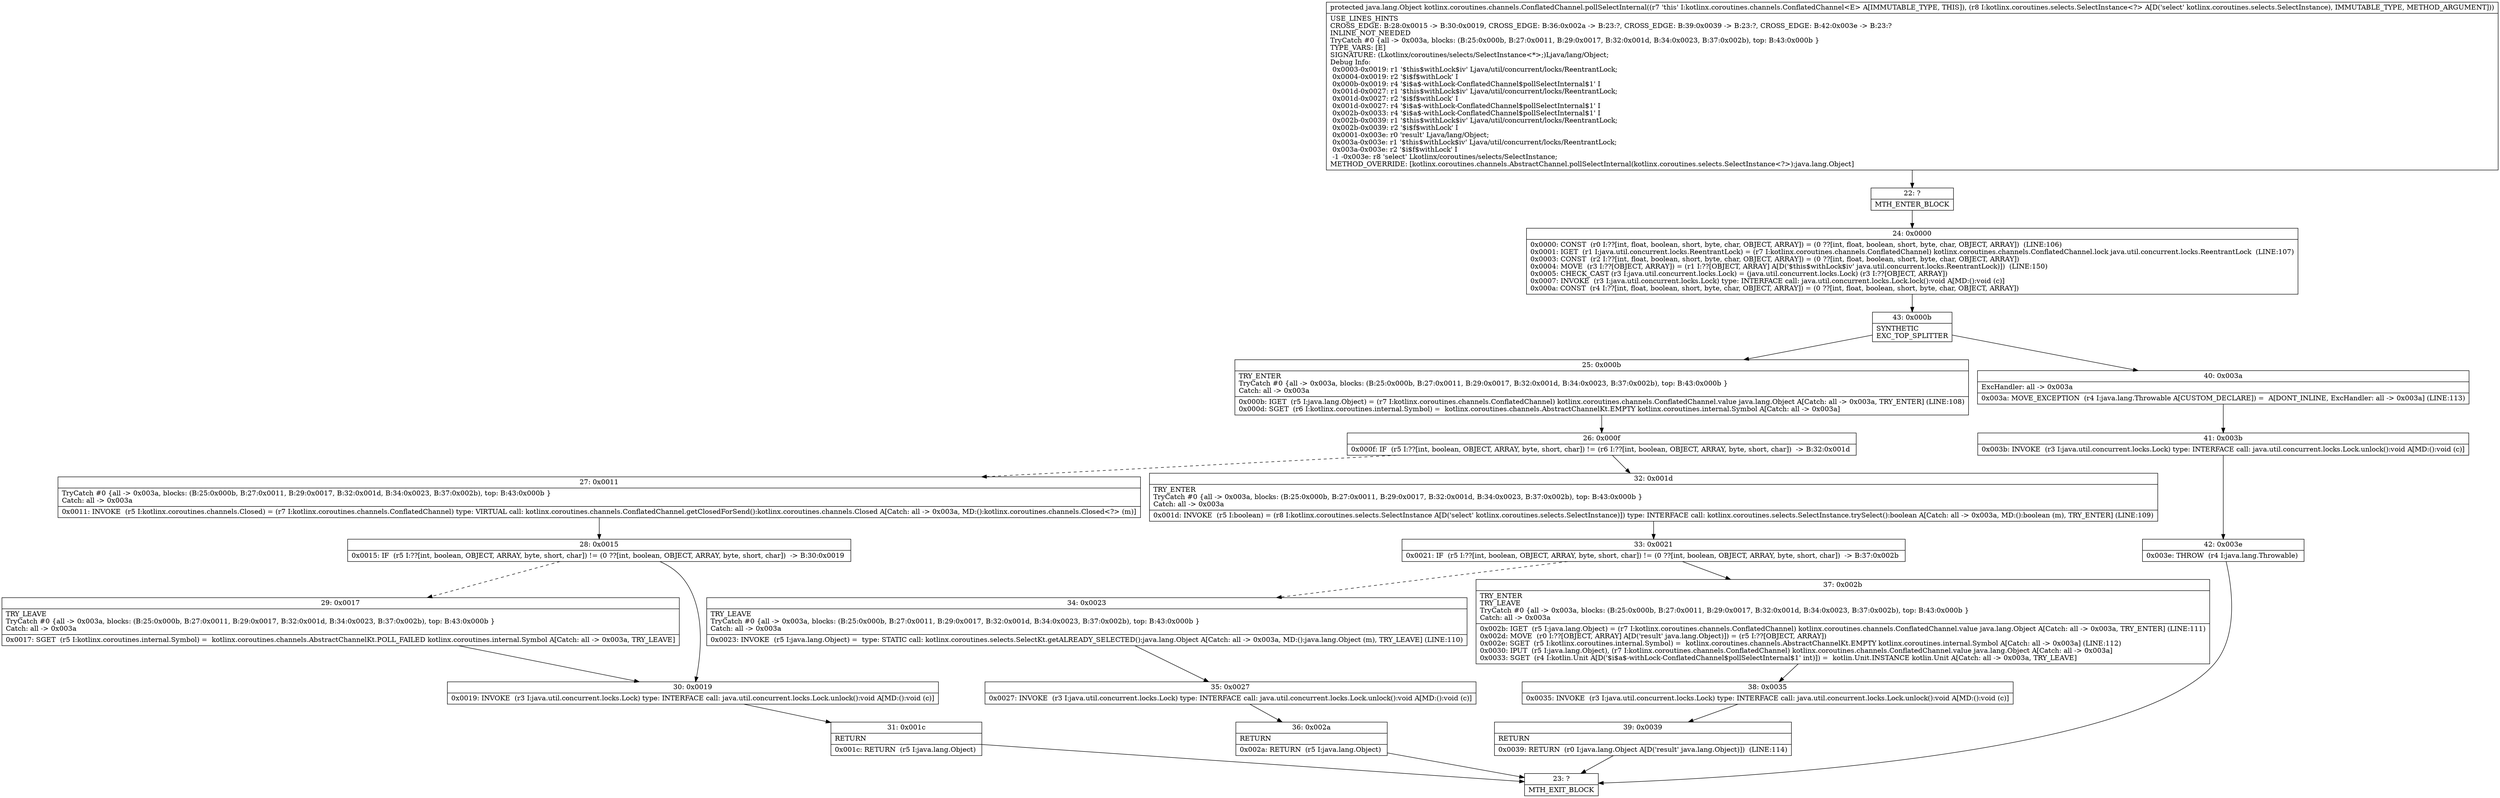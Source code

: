 digraph "CFG forkotlinx.coroutines.channels.ConflatedChannel.pollSelectInternal(Lkotlinx\/coroutines\/selects\/SelectInstance;)Ljava\/lang\/Object;" {
Node_22 [shape=record,label="{22\:\ ?|MTH_ENTER_BLOCK\l}"];
Node_24 [shape=record,label="{24\:\ 0x0000|0x0000: CONST  (r0 I:??[int, float, boolean, short, byte, char, OBJECT, ARRAY]) = (0 ??[int, float, boolean, short, byte, char, OBJECT, ARRAY])  (LINE:106)\l0x0001: IGET  (r1 I:java.util.concurrent.locks.ReentrantLock) = (r7 I:kotlinx.coroutines.channels.ConflatedChannel) kotlinx.coroutines.channels.ConflatedChannel.lock java.util.concurrent.locks.ReentrantLock  (LINE:107)\l0x0003: CONST  (r2 I:??[int, float, boolean, short, byte, char, OBJECT, ARRAY]) = (0 ??[int, float, boolean, short, byte, char, OBJECT, ARRAY]) \l0x0004: MOVE  (r3 I:??[OBJECT, ARRAY]) = (r1 I:??[OBJECT, ARRAY] A[D('$this$withLock$iv' java.util.concurrent.locks.ReentrantLock)])  (LINE:150)\l0x0005: CHECK_CAST (r3 I:java.util.concurrent.locks.Lock) = (java.util.concurrent.locks.Lock) (r3 I:??[OBJECT, ARRAY]) \l0x0007: INVOKE  (r3 I:java.util.concurrent.locks.Lock) type: INTERFACE call: java.util.concurrent.locks.Lock.lock():void A[MD:():void (c)]\l0x000a: CONST  (r4 I:??[int, float, boolean, short, byte, char, OBJECT, ARRAY]) = (0 ??[int, float, boolean, short, byte, char, OBJECT, ARRAY]) \l}"];
Node_43 [shape=record,label="{43\:\ 0x000b|SYNTHETIC\lEXC_TOP_SPLITTER\l}"];
Node_25 [shape=record,label="{25\:\ 0x000b|TRY_ENTER\lTryCatch #0 \{all \-\> 0x003a, blocks: (B:25:0x000b, B:27:0x0011, B:29:0x0017, B:32:0x001d, B:34:0x0023, B:37:0x002b), top: B:43:0x000b \}\lCatch: all \-\> 0x003a\l|0x000b: IGET  (r5 I:java.lang.Object) = (r7 I:kotlinx.coroutines.channels.ConflatedChannel) kotlinx.coroutines.channels.ConflatedChannel.value java.lang.Object A[Catch: all \-\> 0x003a, TRY_ENTER] (LINE:108)\l0x000d: SGET  (r6 I:kotlinx.coroutines.internal.Symbol) =  kotlinx.coroutines.channels.AbstractChannelKt.EMPTY kotlinx.coroutines.internal.Symbol A[Catch: all \-\> 0x003a]\l}"];
Node_26 [shape=record,label="{26\:\ 0x000f|0x000f: IF  (r5 I:??[int, boolean, OBJECT, ARRAY, byte, short, char]) != (r6 I:??[int, boolean, OBJECT, ARRAY, byte, short, char])  \-\> B:32:0x001d \l}"];
Node_27 [shape=record,label="{27\:\ 0x0011|TryCatch #0 \{all \-\> 0x003a, blocks: (B:25:0x000b, B:27:0x0011, B:29:0x0017, B:32:0x001d, B:34:0x0023, B:37:0x002b), top: B:43:0x000b \}\lCatch: all \-\> 0x003a\l|0x0011: INVOKE  (r5 I:kotlinx.coroutines.channels.Closed) = (r7 I:kotlinx.coroutines.channels.ConflatedChannel) type: VIRTUAL call: kotlinx.coroutines.channels.ConflatedChannel.getClosedForSend():kotlinx.coroutines.channels.Closed A[Catch: all \-\> 0x003a, MD:():kotlinx.coroutines.channels.Closed\<?\> (m)]\l}"];
Node_28 [shape=record,label="{28\:\ 0x0015|0x0015: IF  (r5 I:??[int, boolean, OBJECT, ARRAY, byte, short, char]) != (0 ??[int, boolean, OBJECT, ARRAY, byte, short, char])  \-\> B:30:0x0019 \l}"];
Node_29 [shape=record,label="{29\:\ 0x0017|TRY_LEAVE\lTryCatch #0 \{all \-\> 0x003a, blocks: (B:25:0x000b, B:27:0x0011, B:29:0x0017, B:32:0x001d, B:34:0x0023, B:37:0x002b), top: B:43:0x000b \}\lCatch: all \-\> 0x003a\l|0x0017: SGET  (r5 I:kotlinx.coroutines.internal.Symbol) =  kotlinx.coroutines.channels.AbstractChannelKt.POLL_FAILED kotlinx.coroutines.internal.Symbol A[Catch: all \-\> 0x003a, TRY_LEAVE]\l}"];
Node_30 [shape=record,label="{30\:\ 0x0019|0x0019: INVOKE  (r3 I:java.util.concurrent.locks.Lock) type: INTERFACE call: java.util.concurrent.locks.Lock.unlock():void A[MD:():void (c)]\l}"];
Node_31 [shape=record,label="{31\:\ 0x001c|RETURN\l|0x001c: RETURN  (r5 I:java.lang.Object) \l}"];
Node_23 [shape=record,label="{23\:\ ?|MTH_EXIT_BLOCK\l}"];
Node_32 [shape=record,label="{32\:\ 0x001d|TRY_ENTER\lTryCatch #0 \{all \-\> 0x003a, blocks: (B:25:0x000b, B:27:0x0011, B:29:0x0017, B:32:0x001d, B:34:0x0023, B:37:0x002b), top: B:43:0x000b \}\lCatch: all \-\> 0x003a\l|0x001d: INVOKE  (r5 I:boolean) = (r8 I:kotlinx.coroutines.selects.SelectInstance A[D('select' kotlinx.coroutines.selects.SelectInstance)]) type: INTERFACE call: kotlinx.coroutines.selects.SelectInstance.trySelect():boolean A[Catch: all \-\> 0x003a, MD:():boolean (m), TRY_ENTER] (LINE:109)\l}"];
Node_33 [shape=record,label="{33\:\ 0x0021|0x0021: IF  (r5 I:??[int, boolean, OBJECT, ARRAY, byte, short, char]) != (0 ??[int, boolean, OBJECT, ARRAY, byte, short, char])  \-\> B:37:0x002b \l}"];
Node_34 [shape=record,label="{34\:\ 0x0023|TRY_LEAVE\lTryCatch #0 \{all \-\> 0x003a, blocks: (B:25:0x000b, B:27:0x0011, B:29:0x0017, B:32:0x001d, B:34:0x0023, B:37:0x002b), top: B:43:0x000b \}\lCatch: all \-\> 0x003a\l|0x0023: INVOKE  (r5 I:java.lang.Object) =  type: STATIC call: kotlinx.coroutines.selects.SelectKt.getALREADY_SELECTED():java.lang.Object A[Catch: all \-\> 0x003a, MD:():java.lang.Object (m), TRY_LEAVE] (LINE:110)\l}"];
Node_35 [shape=record,label="{35\:\ 0x0027|0x0027: INVOKE  (r3 I:java.util.concurrent.locks.Lock) type: INTERFACE call: java.util.concurrent.locks.Lock.unlock():void A[MD:():void (c)]\l}"];
Node_36 [shape=record,label="{36\:\ 0x002a|RETURN\l|0x002a: RETURN  (r5 I:java.lang.Object) \l}"];
Node_37 [shape=record,label="{37\:\ 0x002b|TRY_ENTER\lTRY_LEAVE\lTryCatch #0 \{all \-\> 0x003a, blocks: (B:25:0x000b, B:27:0x0011, B:29:0x0017, B:32:0x001d, B:34:0x0023, B:37:0x002b), top: B:43:0x000b \}\lCatch: all \-\> 0x003a\l|0x002b: IGET  (r5 I:java.lang.Object) = (r7 I:kotlinx.coroutines.channels.ConflatedChannel) kotlinx.coroutines.channels.ConflatedChannel.value java.lang.Object A[Catch: all \-\> 0x003a, TRY_ENTER] (LINE:111)\l0x002d: MOVE  (r0 I:??[OBJECT, ARRAY] A[D('result' java.lang.Object)]) = (r5 I:??[OBJECT, ARRAY]) \l0x002e: SGET  (r5 I:kotlinx.coroutines.internal.Symbol) =  kotlinx.coroutines.channels.AbstractChannelKt.EMPTY kotlinx.coroutines.internal.Symbol A[Catch: all \-\> 0x003a] (LINE:112)\l0x0030: IPUT  (r5 I:java.lang.Object), (r7 I:kotlinx.coroutines.channels.ConflatedChannel) kotlinx.coroutines.channels.ConflatedChannel.value java.lang.Object A[Catch: all \-\> 0x003a]\l0x0033: SGET  (r4 I:kotlin.Unit A[D('$i$a$\-withLock\-ConflatedChannel$pollSelectInternal$1' int)]) =  kotlin.Unit.INSTANCE kotlin.Unit A[Catch: all \-\> 0x003a, TRY_LEAVE]\l}"];
Node_38 [shape=record,label="{38\:\ 0x0035|0x0035: INVOKE  (r3 I:java.util.concurrent.locks.Lock) type: INTERFACE call: java.util.concurrent.locks.Lock.unlock():void A[MD:():void (c)]\l}"];
Node_39 [shape=record,label="{39\:\ 0x0039|RETURN\l|0x0039: RETURN  (r0 I:java.lang.Object A[D('result' java.lang.Object)])  (LINE:114)\l}"];
Node_40 [shape=record,label="{40\:\ 0x003a|ExcHandler: all \-\> 0x003a\l|0x003a: MOVE_EXCEPTION  (r4 I:java.lang.Throwable A[CUSTOM_DECLARE]) =  A[DONT_INLINE, ExcHandler: all \-\> 0x003a] (LINE:113)\l}"];
Node_41 [shape=record,label="{41\:\ 0x003b|0x003b: INVOKE  (r3 I:java.util.concurrent.locks.Lock) type: INTERFACE call: java.util.concurrent.locks.Lock.unlock():void A[MD:():void (c)]\l}"];
Node_42 [shape=record,label="{42\:\ 0x003e|0x003e: THROW  (r4 I:java.lang.Throwable) \l}"];
MethodNode[shape=record,label="{protected java.lang.Object kotlinx.coroutines.channels.ConflatedChannel.pollSelectInternal((r7 'this' I:kotlinx.coroutines.channels.ConflatedChannel\<E\> A[IMMUTABLE_TYPE, THIS]), (r8 I:kotlinx.coroutines.selects.SelectInstance\<?\> A[D('select' kotlinx.coroutines.selects.SelectInstance), IMMUTABLE_TYPE, METHOD_ARGUMENT]))  | USE_LINES_HINTS\lCROSS_EDGE: B:28:0x0015 \-\> B:30:0x0019, CROSS_EDGE: B:36:0x002a \-\> B:23:?, CROSS_EDGE: B:39:0x0039 \-\> B:23:?, CROSS_EDGE: B:42:0x003e \-\> B:23:?\lINLINE_NOT_NEEDED\lTryCatch #0 \{all \-\> 0x003a, blocks: (B:25:0x000b, B:27:0x0011, B:29:0x0017, B:32:0x001d, B:34:0x0023, B:37:0x002b), top: B:43:0x000b \}\lTYPE_VARS: [E]\lSIGNATURE: (Lkotlinx\/coroutines\/selects\/SelectInstance\<*\>;)Ljava\/lang\/Object;\lDebug Info:\l  0x0003\-0x0019: r1 '$this$withLock$iv' Ljava\/util\/concurrent\/locks\/ReentrantLock;\l  0x0004\-0x0019: r2 '$i$f$withLock' I\l  0x000b\-0x0019: r4 '$i$a$\-withLock\-ConflatedChannel$pollSelectInternal$1' I\l  0x001d\-0x0027: r1 '$this$withLock$iv' Ljava\/util\/concurrent\/locks\/ReentrantLock;\l  0x001d\-0x0027: r2 '$i$f$withLock' I\l  0x001d\-0x0027: r4 '$i$a$\-withLock\-ConflatedChannel$pollSelectInternal$1' I\l  0x002b\-0x0033: r4 '$i$a$\-withLock\-ConflatedChannel$pollSelectInternal$1' I\l  0x002b\-0x0039: r1 '$this$withLock$iv' Ljava\/util\/concurrent\/locks\/ReentrantLock;\l  0x002b\-0x0039: r2 '$i$f$withLock' I\l  0x0001\-0x003e: r0 'result' Ljava\/lang\/Object;\l  0x003a\-0x003e: r1 '$this$withLock$iv' Ljava\/util\/concurrent\/locks\/ReentrantLock;\l  0x003a\-0x003e: r2 '$i$f$withLock' I\l  \-1 \-0x003e: r8 'select' Lkotlinx\/coroutines\/selects\/SelectInstance;\lMETHOD_OVERRIDE: [kotlinx.coroutines.channels.AbstractChannel.pollSelectInternal(kotlinx.coroutines.selects.SelectInstance\<?\>):java.lang.Object]\l}"];
MethodNode -> Node_22;Node_22 -> Node_24;
Node_24 -> Node_43;
Node_43 -> Node_25;
Node_43 -> Node_40;
Node_25 -> Node_26;
Node_26 -> Node_27[style=dashed];
Node_26 -> Node_32;
Node_27 -> Node_28;
Node_28 -> Node_29[style=dashed];
Node_28 -> Node_30;
Node_29 -> Node_30;
Node_30 -> Node_31;
Node_31 -> Node_23;
Node_32 -> Node_33;
Node_33 -> Node_34[style=dashed];
Node_33 -> Node_37;
Node_34 -> Node_35;
Node_35 -> Node_36;
Node_36 -> Node_23;
Node_37 -> Node_38;
Node_38 -> Node_39;
Node_39 -> Node_23;
Node_40 -> Node_41;
Node_41 -> Node_42;
Node_42 -> Node_23;
}

